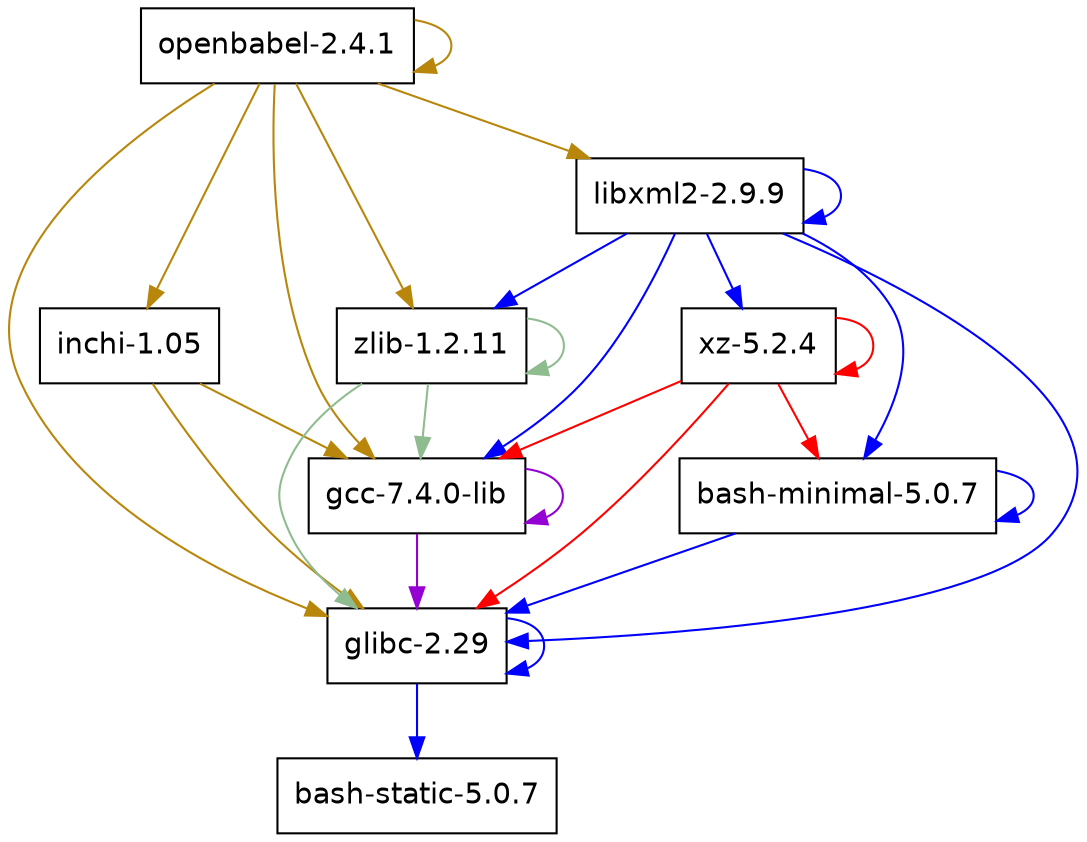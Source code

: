 digraph "Guix references" {
  "/gnu/store/iw2qdg3fhgcxri0gql7vyws8w1vqwjz3-openbabel-2.4.1" [label = "openbabel-2.4.1", shape = box, fontname = Helvetica];
  "/gnu/store/iw2qdg3fhgcxri0gql7vyws8w1vqwjz3-openbabel-2.4.1" -> "/gnu/store/2plcy91lypnbbysb18ymnhaw3zwk8pg1-gcc-7.4.0-lib" [color = darkgoldenrod];
  "/gnu/store/iw2qdg3fhgcxri0gql7vyws8w1vqwjz3-openbabel-2.4.1" -> "/gnu/store/6n1n9s1vlra5mi3mjvdll2wndpabiir8-inchi-1.05" [color = darkgoldenrod];
  "/gnu/store/iw2qdg3fhgcxri0gql7vyws8w1vqwjz3-openbabel-2.4.1" -> "/gnu/store/ahqgl4h89xqj695lgqvsaf6zh2nhy4pj-glibc-2.29" [color = darkgoldenrod];
  "/gnu/store/iw2qdg3fhgcxri0gql7vyws8w1vqwjz3-openbabel-2.4.1" -> "/gnu/store/cpv88zzh37l7gnsinbwxiz6mnv63s07x-libxml2-2.9.9" [color = darkgoldenrod];
  "/gnu/store/iw2qdg3fhgcxri0gql7vyws8w1vqwjz3-openbabel-2.4.1" -> "/gnu/store/iw2qdg3fhgcxri0gql7vyws8w1vqwjz3-openbabel-2.4.1" [color = darkgoldenrod];
  "/gnu/store/iw2qdg3fhgcxri0gql7vyws8w1vqwjz3-openbabel-2.4.1" -> "/gnu/store/qx7p7hiq90mi7r78hcr9cyskccy2j4bg-zlib-1.2.11" [color = darkgoldenrod];
  "/gnu/store/2plcy91lypnbbysb18ymnhaw3zwk8pg1-gcc-7.4.0-lib" [label = "gcc-7.4.0-lib", shape = box, fontname = Helvetica];
  "/gnu/store/2plcy91lypnbbysb18ymnhaw3zwk8pg1-gcc-7.4.0-lib" -> "/gnu/store/2plcy91lypnbbysb18ymnhaw3zwk8pg1-gcc-7.4.0-lib" [color = darkviolet];
  "/gnu/store/2plcy91lypnbbysb18ymnhaw3zwk8pg1-gcc-7.4.0-lib" -> "/gnu/store/ahqgl4h89xqj695lgqvsaf6zh2nhy4pj-glibc-2.29" [color = darkviolet];
  "/gnu/store/ahqgl4h89xqj695lgqvsaf6zh2nhy4pj-glibc-2.29" [label = "glibc-2.29", shape = box, fontname = Helvetica];
  "/gnu/store/ahqgl4h89xqj695lgqvsaf6zh2nhy4pj-glibc-2.29" -> "/gnu/store/ahqgl4h89xqj695lgqvsaf6zh2nhy4pj-glibc-2.29" [color = blue];
  "/gnu/store/ahqgl4h89xqj695lgqvsaf6zh2nhy4pj-glibc-2.29" -> "/gnu/store/cp72ncw4prnsga65n3pzll07hpsg524f-bash-static-5.0.7" [color = blue];
  "/gnu/store/cp72ncw4prnsga65n3pzll07hpsg524f-bash-static-5.0.7" [label = "bash-static-5.0.7", shape = box, fontname = Helvetica];
  "/gnu/store/6n1n9s1vlra5mi3mjvdll2wndpabiir8-inchi-1.05" [label = "inchi-1.05", shape = box, fontname = Helvetica];
  "/gnu/store/6n1n9s1vlra5mi3mjvdll2wndpabiir8-inchi-1.05" -> "/gnu/store/2plcy91lypnbbysb18ymnhaw3zwk8pg1-gcc-7.4.0-lib" [color = darkgoldenrod];
  "/gnu/store/6n1n9s1vlra5mi3mjvdll2wndpabiir8-inchi-1.05" -> "/gnu/store/ahqgl4h89xqj695lgqvsaf6zh2nhy4pj-glibc-2.29" [color = darkgoldenrod];
  "/gnu/store/cpv88zzh37l7gnsinbwxiz6mnv63s07x-libxml2-2.9.9" [label = "libxml2-2.9.9", shape = box, fontname = Helvetica];
  "/gnu/store/cpv88zzh37l7gnsinbwxiz6mnv63s07x-libxml2-2.9.9" -> "/gnu/store/29jhbbg1hf557x8j53f9sxd9imlmf02a-bash-minimal-5.0.7" [color = blue];
  "/gnu/store/cpv88zzh37l7gnsinbwxiz6mnv63s07x-libxml2-2.9.9" -> "/gnu/store/2plcy91lypnbbysb18ymnhaw3zwk8pg1-gcc-7.4.0-lib" [color = blue];
  "/gnu/store/cpv88zzh37l7gnsinbwxiz6mnv63s07x-libxml2-2.9.9" -> "/gnu/store/ahqgl4h89xqj695lgqvsaf6zh2nhy4pj-glibc-2.29" [color = blue];
  "/gnu/store/cpv88zzh37l7gnsinbwxiz6mnv63s07x-libxml2-2.9.9" -> "/gnu/store/cpv88zzh37l7gnsinbwxiz6mnv63s07x-libxml2-2.9.9" [color = blue];
  "/gnu/store/cpv88zzh37l7gnsinbwxiz6mnv63s07x-libxml2-2.9.9" -> "/gnu/store/lbip9isk25isymvnb159l115xnacb5j8-xz-5.2.4" [color = blue];
  "/gnu/store/cpv88zzh37l7gnsinbwxiz6mnv63s07x-libxml2-2.9.9" -> "/gnu/store/qx7p7hiq90mi7r78hcr9cyskccy2j4bg-zlib-1.2.11" [color = blue];
  "/gnu/store/29jhbbg1hf557x8j53f9sxd9imlmf02a-bash-minimal-5.0.7" [label = "bash-minimal-5.0.7", shape = box, fontname = Helvetica];
  "/gnu/store/29jhbbg1hf557x8j53f9sxd9imlmf02a-bash-minimal-5.0.7" -> "/gnu/store/29jhbbg1hf557x8j53f9sxd9imlmf02a-bash-minimal-5.0.7" [color = blue];
  "/gnu/store/29jhbbg1hf557x8j53f9sxd9imlmf02a-bash-minimal-5.0.7" -> "/gnu/store/ahqgl4h89xqj695lgqvsaf6zh2nhy4pj-glibc-2.29" [color = blue];
  "/gnu/store/lbip9isk25isymvnb159l115xnacb5j8-xz-5.2.4" [label = "xz-5.2.4", shape = box, fontname = Helvetica];
  "/gnu/store/lbip9isk25isymvnb159l115xnacb5j8-xz-5.2.4" -> "/gnu/store/29jhbbg1hf557x8j53f9sxd9imlmf02a-bash-minimal-5.0.7" [color = red];
  "/gnu/store/lbip9isk25isymvnb159l115xnacb5j8-xz-5.2.4" -> "/gnu/store/2plcy91lypnbbysb18ymnhaw3zwk8pg1-gcc-7.4.0-lib" [color = red];
  "/gnu/store/lbip9isk25isymvnb159l115xnacb5j8-xz-5.2.4" -> "/gnu/store/ahqgl4h89xqj695lgqvsaf6zh2nhy4pj-glibc-2.29" [color = red];
  "/gnu/store/lbip9isk25isymvnb159l115xnacb5j8-xz-5.2.4" -> "/gnu/store/lbip9isk25isymvnb159l115xnacb5j8-xz-5.2.4" [color = red];
  "/gnu/store/qx7p7hiq90mi7r78hcr9cyskccy2j4bg-zlib-1.2.11" [label = "zlib-1.2.11", shape = box, fontname = Helvetica];
  "/gnu/store/qx7p7hiq90mi7r78hcr9cyskccy2j4bg-zlib-1.2.11" -> "/gnu/store/2plcy91lypnbbysb18ymnhaw3zwk8pg1-gcc-7.4.0-lib" [color = darkseagreen];
  "/gnu/store/qx7p7hiq90mi7r78hcr9cyskccy2j4bg-zlib-1.2.11" -> "/gnu/store/ahqgl4h89xqj695lgqvsaf6zh2nhy4pj-glibc-2.29" [color = darkseagreen];
  "/gnu/store/qx7p7hiq90mi7r78hcr9cyskccy2j4bg-zlib-1.2.11" -> "/gnu/store/qx7p7hiq90mi7r78hcr9cyskccy2j4bg-zlib-1.2.11" [color = darkseagreen];

}
